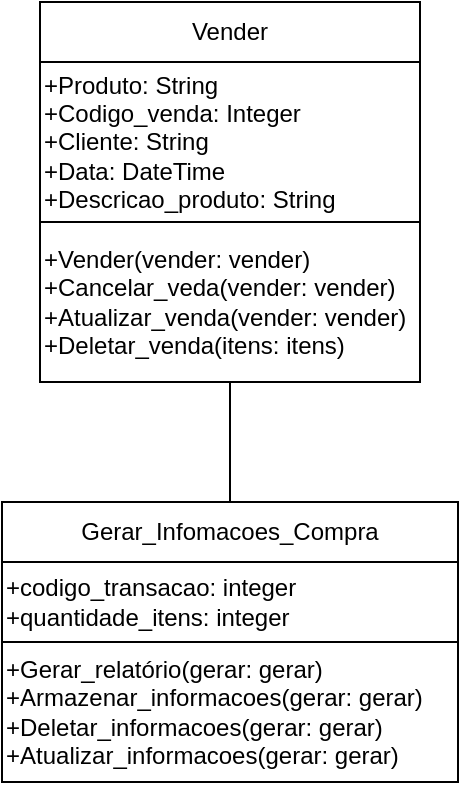 <mxfile version="24.8.1">
  <diagram name="Página-1" id="y9vffhToE4Zwr5-SJqYL">
    <mxGraphModel dx="1290" dy="557" grid="1" gridSize="10" guides="1" tooltips="1" connect="1" arrows="1" fold="1" page="1" pageScale="1" pageWidth="827" pageHeight="1169" math="0" shadow="0">
      <root>
        <mxCell id="0" />
        <mxCell id="1" parent="0" />
        <mxCell id="eRNqh1kzHmNiQd-LDzF3-1" value="Vender" style="rounded=0;whiteSpace=wrap;html=1;" vertex="1" parent="1">
          <mxGeometry x="140" y="80" width="190" height="30" as="geometry" />
        </mxCell>
        <mxCell id="eRNqh1kzHmNiQd-LDzF3-2" value="Gerar_Infomacoes_Compra" style="rounded=0;whiteSpace=wrap;html=1;" vertex="1" parent="1">
          <mxGeometry x="121" y="330" width="228" height="30" as="geometry" />
        </mxCell>
        <mxCell id="eRNqh1kzHmNiQd-LDzF3-4" value="+Produto: String&lt;div&gt;+Codigo_venda: Integer&lt;br&gt;&lt;div&gt;+Cliente: String&lt;/div&gt;&lt;div&gt;+Data: DateTime&lt;/div&gt;&lt;div&gt;+Descricao_produto: String&lt;/div&gt;&lt;/div&gt;" style="rounded=0;whiteSpace=wrap;html=1;align=left;" vertex="1" parent="1">
          <mxGeometry x="140" y="110" width="190" height="80" as="geometry" />
        </mxCell>
        <mxCell id="eRNqh1kzHmNiQd-LDzF3-5" value="+codigo_transacao: integer&lt;div&gt;+quantidade_itens: integer&lt;/div&gt;" style="rounded=0;whiteSpace=wrap;html=1;align=left;" vertex="1" parent="1">
          <mxGeometry x="121" y="360" width="228" height="40" as="geometry" />
        </mxCell>
        <mxCell id="eRNqh1kzHmNiQd-LDzF3-6" value="+Vender(vender: vender)&lt;div&gt;+Cancelar_veda(vender: vender)&lt;/div&gt;&lt;div&gt;+Atualizar_venda(vender: vender)&lt;/div&gt;&lt;div&gt;+Deletar_venda(itens: itens)&lt;/div&gt;" style="rounded=0;whiteSpace=wrap;html=1;align=left;" vertex="1" parent="1">
          <mxGeometry x="140" y="190" width="190" height="80" as="geometry" />
        </mxCell>
        <mxCell id="eRNqh1kzHmNiQd-LDzF3-7" value="+Gerar_relatório(gerar: gerar)&lt;div&gt;+Armazenar_informacoes(gerar: gerar)&lt;/div&gt;&lt;div&gt;+Deletar_informacoes(gerar: gerar)&lt;/div&gt;&lt;div&gt;+Atualizar_informacoes(gerar: gerar)&lt;/div&gt;" style="rounded=0;whiteSpace=wrap;html=1;align=left;" vertex="1" parent="1">
          <mxGeometry x="121" y="400" width="228" height="70" as="geometry" />
        </mxCell>
        <mxCell id="eRNqh1kzHmNiQd-LDzF3-9" value="" style="endArrow=none;html=1;rounded=0;entryX=0.5;entryY=1;entryDx=0;entryDy=0;exitX=0.5;exitY=0;exitDx=0;exitDy=0;" edge="1" parent="1" source="eRNqh1kzHmNiQd-LDzF3-2" target="eRNqh1kzHmNiQd-LDzF3-6">
          <mxGeometry width="50" height="50" relative="1" as="geometry">
            <mxPoint x="-60" y="380" as="sourcePoint" />
            <mxPoint x="-10" y="330" as="targetPoint" />
          </mxGeometry>
        </mxCell>
      </root>
    </mxGraphModel>
  </diagram>
</mxfile>
